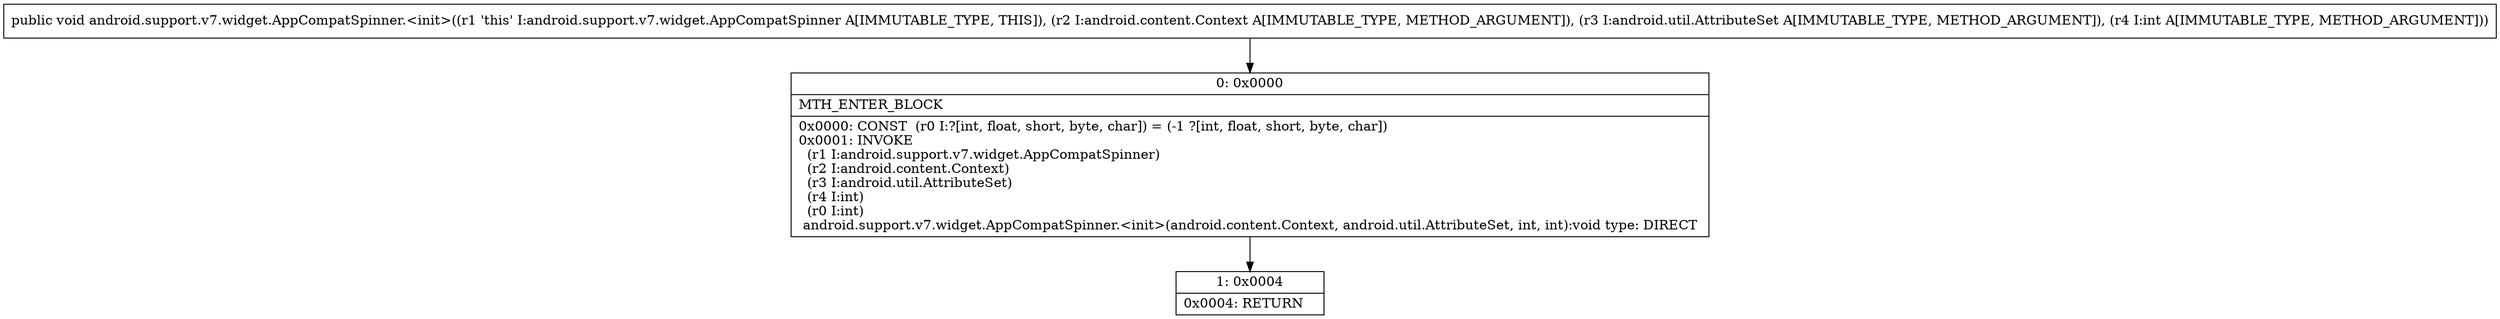digraph "CFG forandroid.support.v7.widget.AppCompatSpinner.\<init\>(Landroid\/content\/Context;Landroid\/util\/AttributeSet;I)V" {
Node_0 [shape=record,label="{0\:\ 0x0000|MTH_ENTER_BLOCK\l|0x0000: CONST  (r0 I:?[int, float, short, byte, char]) = (\-1 ?[int, float, short, byte, char]) \l0x0001: INVOKE  \l  (r1 I:android.support.v7.widget.AppCompatSpinner)\l  (r2 I:android.content.Context)\l  (r3 I:android.util.AttributeSet)\l  (r4 I:int)\l  (r0 I:int)\l android.support.v7.widget.AppCompatSpinner.\<init\>(android.content.Context, android.util.AttributeSet, int, int):void type: DIRECT \l}"];
Node_1 [shape=record,label="{1\:\ 0x0004|0x0004: RETURN   \l}"];
MethodNode[shape=record,label="{public void android.support.v7.widget.AppCompatSpinner.\<init\>((r1 'this' I:android.support.v7.widget.AppCompatSpinner A[IMMUTABLE_TYPE, THIS]), (r2 I:android.content.Context A[IMMUTABLE_TYPE, METHOD_ARGUMENT]), (r3 I:android.util.AttributeSet A[IMMUTABLE_TYPE, METHOD_ARGUMENT]), (r4 I:int A[IMMUTABLE_TYPE, METHOD_ARGUMENT])) }"];
MethodNode -> Node_0;
Node_0 -> Node_1;
}

